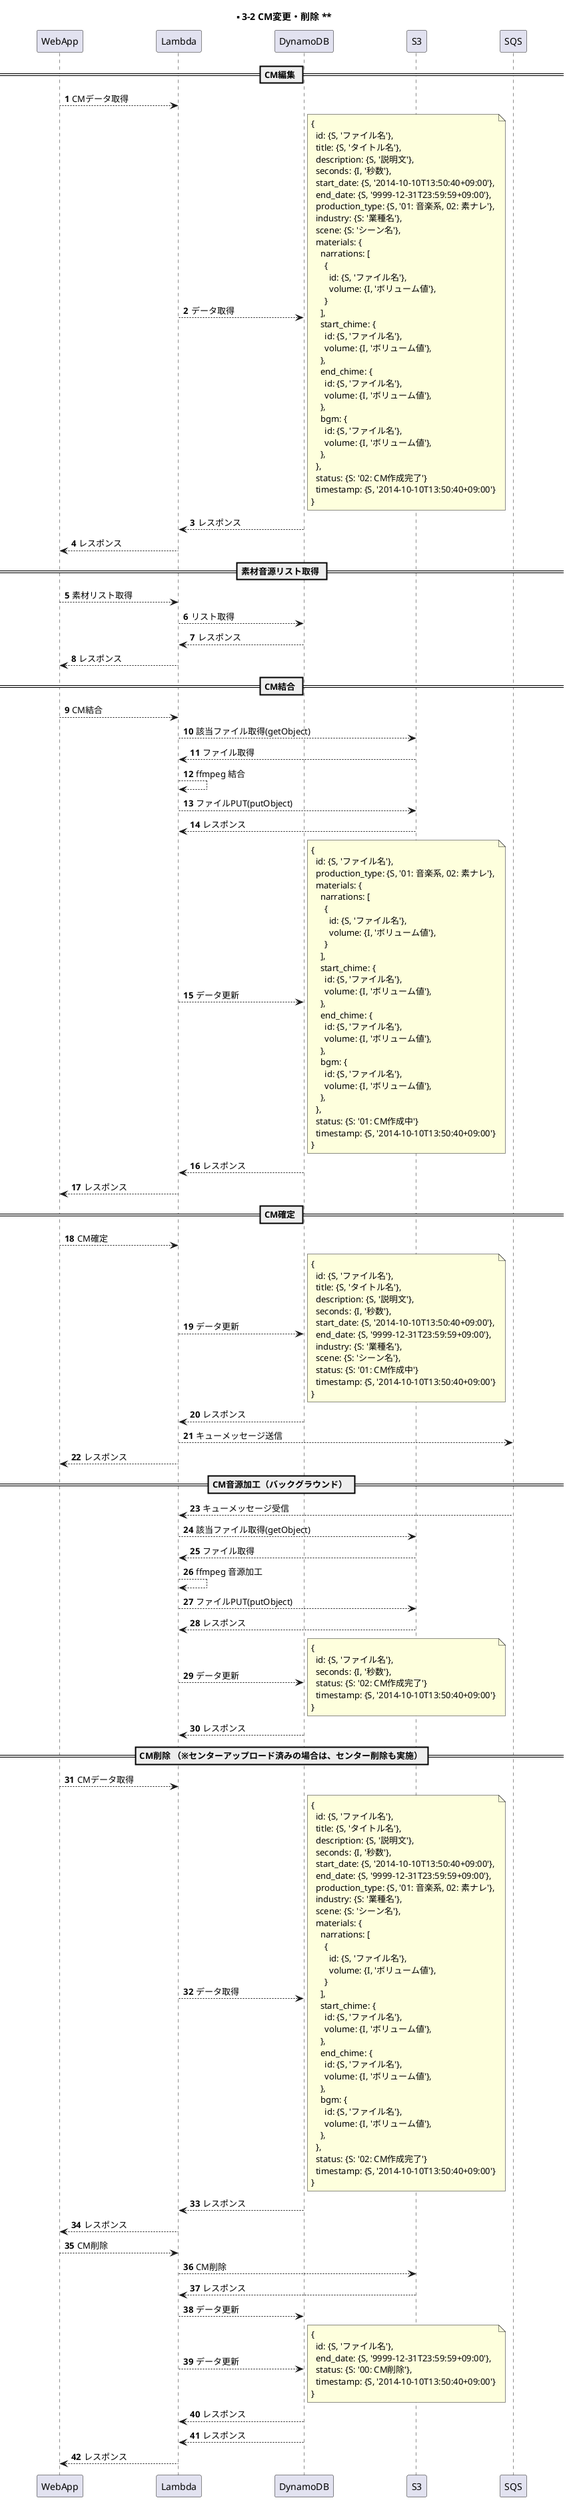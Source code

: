 @startuml s3-2

participant WebApp order 1
participant Lambda order 2
participant DynamoDB order 3
participant S3 order 4
participant SQS order 5
skinparam ParticipantPadding 50
autonumber

title ** 3-2 CM変更・削除 **

== CM編集 ==
WebApp --> Lambda: CMデータ取得
Lambda --> DynamoDB: データ取得
note right
{
  id: {S, 'ファイル名'},
  title: {S, 'タイトル名'},
  description: {S, '説明文'},
  seconds: {I, '秒数'},
  start_date: {S, '2014-10-10T13:50:40+09:00'},
  end_date: {S, '9999-12-31T23:59:59+09:00'},
  production_type: {S, '01: 音楽系, 02: 素ナレ'},
  industry: {S: '業種名'},
  scene: {S: 'シーン名'},
  materials: {
    narrations: [
      {
        id: {S, 'ファイル名'},
        volume: {I, 'ボリューム値'},
      }
    ],
    start_chime: {
      id: {S, 'ファイル名'},
      volume: {I, 'ボリューム値'},
    },
    end_chime: {
      id: {S, 'ファイル名'},
      volume: {I, 'ボリューム値'},
    },
    bgm: {
      id: {S, 'ファイル名'},
      volume: {I, 'ボリューム値'},
    },
  },
  status: {S: '02: CM作成完了'}
  timestamp: {S, '2014-10-10T13:50:40+09:00'}
}
end note
Lambda <-- DynamoDB: レスポンス
WebApp <-- Lambda: レスポンス

== 素材音源リスト取得 ==
WebApp --> Lambda: 素材リスト取得
Lambda --> DynamoDB: リスト取得
Lambda <-- DynamoDB: レスポンス
WebApp <-- Lambda: レスポンス

== CM結合 ==
WebApp --> Lambda: CM結合
Lambda --> S3: 該当ファイル取得(getObject)
Lambda <-- S3: ファイル取得
Lambda --> Lambda: ffmpeg 結合
Lambda --> S3: ファイルPUT(putObject)
Lambda <-- S3: レスポンス
Lambda --> DynamoDB: データ更新
note right
{
  id: {S, 'ファイル名'},
  production_type: {S, '01: 音楽系, 02: 素ナレ'},
  materials: {
    narrations: [
      {
        id: {S, 'ファイル名'},
        volume: {I, 'ボリューム値'},
      }
    ],
    start_chime: {
      id: {S, 'ファイル名'},
      volume: {I, 'ボリューム値'},
    },
    end_chime: {
      id: {S, 'ファイル名'},
      volume: {I, 'ボリューム値'},
    },
    bgm: {
      id: {S, 'ファイル名'},
      volume: {I, 'ボリューム値'},
    },
  },
  status: {S: '01: CM作成中'}
  timestamp: {S, '2014-10-10T13:50:40+09:00'}
}
end note
Lambda <-- DynamoDB: レスポンス
WebApp <-- Lambda: レスポンス

== CM確定 ==
WebApp --> Lambda: CM確定
Lambda --> DynamoDB: データ更新
note right
{
  id: {S, 'ファイル名'},
  title: {S, 'タイトル名'},
  description: {S, '説明文'},
  seconds: {I, '秒数'},
  start_date: {S, '2014-10-10T13:50:40+09:00'},
  end_date: {S, '9999-12-31T23:59:59+09:00'},
  industry: {S: '業種名'},
  scene: {S: 'シーン名'},
  status: {S: '01: CM作成中'}
  timestamp: {S, '2014-10-10T13:50:40+09:00'}
}
end note
Lambda <-- DynamoDB: レスポンス
Lambda --> SQS: キューメッセージ送信
WebApp <-- Lambda: レスポンス

== CM音源加工（バックグラウンド） ==
Lambda <-- SQS: キューメッセージ受信
Lambda --> S3: 該当ファイル取得(getObject)
Lambda <-- S3: ファイル取得
Lambda --> Lambda: ffmpeg 音源加工
Lambda --> S3: ファイルPUT(putObject)
Lambda <-- S3: レスポンス
Lambda --> DynamoDB: データ更新
note right
{
  id: {S, 'ファイル名'},
  seconds: {I, '秒数'},
  status: {S: '02: CM作成完了'}
  timestamp: {S, '2014-10-10T13:50:40+09:00'}
}
end note
Lambda <-- DynamoDB: レスポンス

== CM削除 （※センターアップロード済みの場合は、センター削除も実施）==
WebApp --> Lambda: CMデータ取得
Lambda --> DynamoDB: データ取得
note right
{
  id: {S, 'ファイル名'},
  title: {S, 'タイトル名'},
  description: {S, '説明文'},
  seconds: {I, '秒数'},
  start_date: {S, '2014-10-10T13:50:40+09:00'},
  end_date: {S, '9999-12-31T23:59:59+09:00'},
  production_type: {S, '01: 音楽系, 02: 素ナレ'},
  industry: {S: '業種名'},
  scene: {S: 'シーン名'},
  materials: {
    narrations: [
      {
        id: {S, 'ファイル名'},
        volume: {I, 'ボリューム値'},
      }
    ],
    start_chime: {
      id: {S, 'ファイル名'},
      volume: {I, 'ボリューム値'},
    },
    end_chime: {
      id: {S, 'ファイル名'},
      volume: {I, 'ボリューム値'},
    },
    bgm: {
      id: {S, 'ファイル名'},
      volume: {I, 'ボリューム値'},
    },
  },
  status: {S: '02: CM作成完了'}
  timestamp: {S, '2014-10-10T13:50:40+09:00'}
}
end note
Lambda <-- DynamoDB: レスポンス
WebApp <-- Lambda: レスポンス
WebApp --> Lambda: CM削除
Lambda --> S3: CM削除
Lambda <-- S3: レスポンス
Lambda --> DynamoDB: データ更新
Lambda --> DynamoDB: データ更新
note right
{
  id: {S, 'ファイル名'},
  end_date: {S, '9999-12-31T23:59:59+09:00'},
  status: {S: '00: CM削除'},
  timestamp: {S, '2014-10-10T13:50:40+09:00'}
}
end note
Lambda <-- DynamoDB: レスポンス
Lambda <-- DynamoDB: レスポンス
WebApp <-- Lambda: レスポンス

@enduml